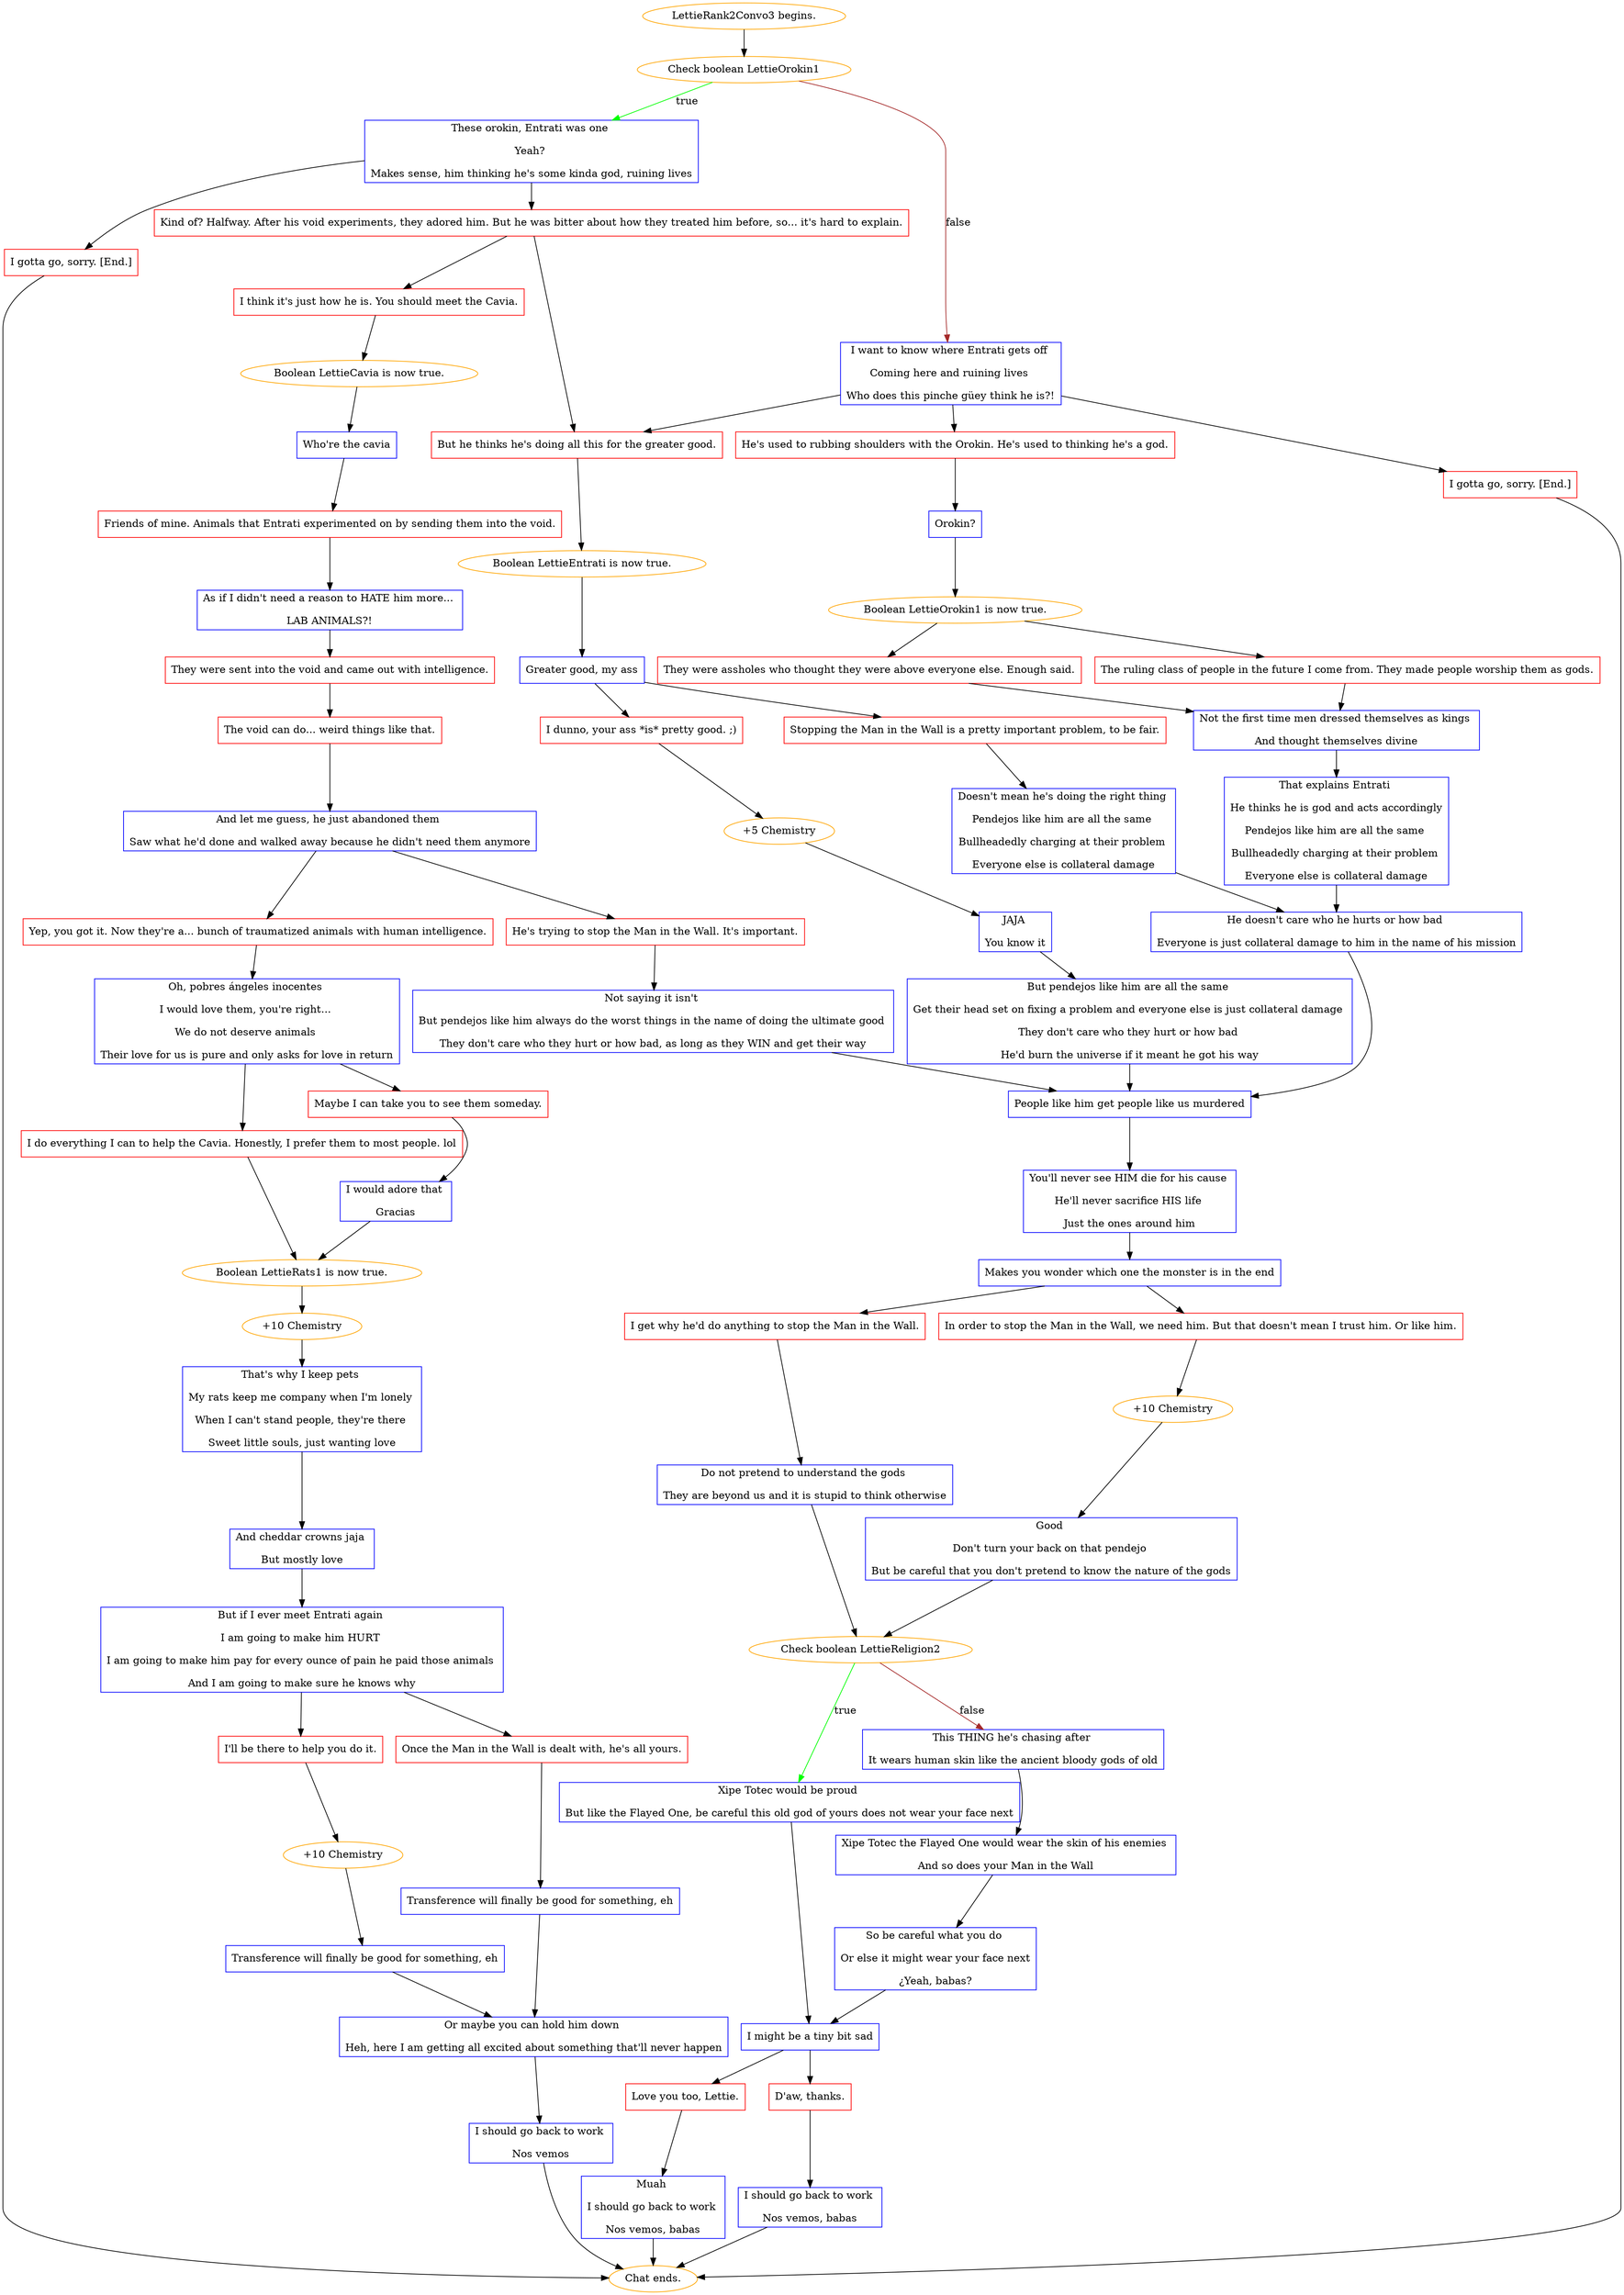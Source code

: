 digraph {
	"LettieRank2Convo3 begins." [color=orange];
		"LettieRank2Convo3 begins." -> 353;
	353 [label="Check boolean LettieOrokin1",color=orange];
		353 -> 354 [label=true,color=green];
		353 -> 355 [label=false,color=brown];
	354 [label="These orokin, Entrati was one 
Yeah? 
Makes sense, him thinking he's some kinda god, ruining lives",shape=box,color=blue];
		354 -> 356;
		354 -> 357;
	355 [label="I want to know where Entrati gets off 
Coming here and ruining lives 
Who does this pinche güey think he is?!",shape=box,color=blue];
		355 -> 360;
		355 -> 361;
		355 -> 362;
	356 [label="Kind of? Halfway. After his void experiments, they adored him. But he was bitter about how they treated him before, so... it's hard to explain.",shape=box,color=red];
		356 -> 359;
		356 -> 360;
	357 [label="I gotta go, sorry. [End.]",shape=box,color=red];
		357 -> "Chat ends.";
	360 [label="But he thinks he's doing all this for the greater good.",shape=box,color=red];
		360 -> "/EE/Types/Engine/SetBooleanDialogueNode:LettieEntrati:369";
	361 [label="He's used to rubbing shoulders with the Orokin. He's used to thinking he's a god.",shape=box,color=red];
		361 -> 364;
	362 [label="I gotta go, sorry. [End.]",shape=box,color=red];
		362 -> "Chat ends.";
	359 [label="I think it's just how he is. You should meet the Cavia.",shape=box,color=red];
		359 -> "/EE/Types/Engine/SetBooleanDialogueNode:LettieCavia:368";
	"Chat ends." [color=orange];
	"/EE/Types/Engine/SetBooleanDialogueNode:LettieEntrati:369" [label="Boolean LettieEntrati is now true.",color=orange];
		"/EE/Types/Engine/SetBooleanDialogueNode:LettieEntrati:369" -> 369;
	364 [label="Orokin?",shape=box,color=blue];
		364 -> "/EE/Types/Engine/SetBooleanDialogueNode:LettieOrokin1:373:374";
	"/EE/Types/Engine/SetBooleanDialogueNode:LettieCavia:368" [label="Boolean LettieCavia is now true.",color=orange];
		"/EE/Types/Engine/SetBooleanDialogueNode:LettieCavia:368" -> 368;
	369 [label="Greater good, my ass",shape=box,color=blue];
		369 -> 371;
		369 -> 372;
	"/EE/Types/Engine/SetBooleanDialogueNode:LettieOrokin1:373:374" [label="Boolean LettieOrokin1 is now true.",color=orange];
		"/EE/Types/Engine/SetBooleanDialogueNode:LettieOrokin1:373:374" -> 373;
		"/EE/Types/Engine/SetBooleanDialogueNode:LettieOrokin1:373:374" -> 374;
	368 [label="Who're the cavia",shape=box,color=blue];
		368 -> 370;
	371 [label="I dunno, your ass *is* pretty good. ;)",shape=box,color=red];
		371 -> 375;
	372 [label="Stopping the Man in the Wall is a pretty important problem, to be fair.",shape=box,color=red];
		372 -> 377;
	373 [label="The ruling class of people in the future I come from. They made people worship them as gods.",shape=box,color=red];
		373 -> 378;
	374 [label="They were assholes who thought they were above everyone else. Enough said.",shape=box,color=red];
		374 -> 378;
	370 [label="Friends of mine. Animals that Entrati experimented on by sending them into the void.",shape=box,color=red];
		370 -> 376;
	375 [label="+5 Chemistry",color=orange];
		375 -> 380;
	377 [label="Doesn't mean he's doing the right thing 
Pendejos like him are all the same 
Bullheadedly charging at their problem 
Everyone else is collateral damage",shape=box,color=blue];
		377 -> 385;
	378 [label="Not the first time men dressed themselves as kings 
And thought themselves divine",shape=box,color=blue];
		378 -> 382;
	376 [label="As if I didn't need a reason to HATE him more... 
LAB ANIMALS?!",shape=box,color=blue];
		376 -> 379;
	380 [label="JAJA 
You know it",shape=box,color=blue];
		380 -> 381;
	385 [label="He doesn't care who he hurts or how bad 
Everyone is just collateral damage to him in the name of his mission",shape=box,color=blue];
		385 -> 390;
	382 [label="That explains Entrati 
He thinks he is god and acts accordingly
Pendejos like him are all the same 
Bullheadedly charging at their problem 
Everyone else is collateral damage",shape=box,color=blue];
		382 -> 385;
	379 [label="They were sent into the void and came out with intelligence.",shape=box,color=red];
		379 -> 383;
	381 [label="But pendejos like him are all the same 
Get their head set on fixing a problem and everyone else is just collateral damage 
They don't care who they hurt or how bad 
He'd burn the universe if it meant he got his way",shape=box,color=blue];
		381 -> 390;
	390 [label="People like him get people like us murdered",shape=box,color=blue];
		390 -> 394;
	383 [label="The void can do... weird things like that.",shape=box,color=red];
		383 -> 384;
	394 [label="You'll never see HIM die for his cause 
He'll never sacrifice HIS life 
Just the ones around him",shape=box,color=blue];
		394 -> 396;
	384 [label="And let me guess, he just abandoned them 
Saw what he'd done and walked away because he didn't need them anymore",shape=box,color=blue];
		384 -> 386;
		384 -> 387;
	396 [label="Makes you wonder which one the monster is in the end",shape=box,color=blue];
		396 -> 397;
		396 -> 398;
	386 [label="Yep, you got it. Now they're a... bunch of traumatized animals with human intelligence.",shape=box,color=red];
		386 -> 388;
	387 [label="He's trying to stop the Man in the Wall. It's important.",shape=box,color=red];
		387 -> 389;
	397 [label="I get why he'd do anything to stop the Man in the Wall.",shape=box,color=red];
		397 -> 402;
	398 [label="In order to stop the Man in the Wall, we need him. But that doesn't mean I trust him. Or like him.",shape=box,color=red];
		398 -> 401;
	388 [label="Oh, pobres ángeles inocentes 
I would love them, you're right... 
We do not deserve animals 
Their love for us is pure and only asks for love in return",shape=box,color=blue];
		388 -> 391;
		388 -> 392;
	389 [label="Not saying it isn't 
But pendejos like him always do the worst things in the name of doing the ultimate good 
They don't care who they hurt or how bad, as long as they WIN and get their way",shape=box,color=blue];
		389 -> 390;
	402 [label="Do not pretend to understand the gods 
They are beyond us and it is stupid to think otherwise",shape=box,color=blue];
		402 -> 404;
	401 [label="+10 Chemistry",color=orange];
		401 -> 403;
	391 [label="I do everything I can to help the Cavia. Honestly, I prefer them to most people. lol",shape=box,color=red];
		391 -> "/EE/Types/Engine/SetBooleanDialogueNode:LettieRats1:395";
	392 [label="Maybe I can take you to see them someday.",shape=box,color=red];
		392 -> 393;
	404 [label="Check boolean LettieReligion2",color=orange];
		404 -> 409 [label=true,color=green];
		404 -> 410 [label=false,color=brown];
	403 [label="Good 
Don't turn your back on that pendejo 
But be careful that you don't pretend to know the nature of the gods",shape=box,color=blue];
		403 -> 404;
	"/EE/Types/Engine/SetBooleanDialogueNode:LettieRats1:395" [label="Boolean LettieRats1 is now true.",color=orange];
		"/EE/Types/Engine/SetBooleanDialogueNode:LettieRats1:395" -> 395;
	393 [label="I would adore that 
Gracias",shape=box,color=blue];
		393 -> "/EE/Types/Engine/SetBooleanDialogueNode:LettieRats1:395";
	409 [label="Xipe Totec would be proud 
But like the Flayed One, be careful this old god of yours does not wear your face next",shape=box,color=blue];
		409 -> 419;
	410 [label="This THING he's chasing after 
It wears human skin like the ancient bloody gods of old",shape=box,color=blue];
		410 -> 411;
	395 [label="+10 Chemistry",color=orange];
		395 -> 400;
	419 [label="I might be a tiny bit sad",shape=box,color=blue];
		419 -> 420;
		419 -> 421;
	411 [label="Xipe Totec the Flayed One would wear the skin of his enemies 
And so does your Man in the Wall",shape=box,color=blue];
		411 -> 414;
	400 [label="That's why I keep pets 
My rats keep me company when I'm lonely 
When I can't stand people, they're there 
Sweet little souls, just wanting love",shape=box,color=blue];
		400 -> 405;
	420 [label="D'aw, thanks.",shape=box,color=red];
		420 -> 422;
	421 [label="Love you too, Lettie.",shape=box,color=red];
		421 -> 423;
	414 [label="So be careful what you do 
Or else it might wear your face next
¿Yeah, babas?",shape=box,color=blue];
		414 -> 419;
	405 [label="And cheddar crowns jaja 
But mostly love",shape=box,color=blue];
		405 -> 406;
	422 [label="I should go back to work 
Nos vemos, babas",shape=box,color=blue];
		422 -> "Chat ends.";
	423 [label="Muah 
I should go back to work 
Nos vemos, babas",shape=box,color=blue];
		423 -> "Chat ends.";
	406 [label="But if I ever meet Entrati again 
I am going to make him HURT 
I am going to make him pay for every ounce of pain he paid those animals 
And I am going to make sure he knows why",shape=box,color=blue];
		406 -> 407;
		406 -> 408;
	407 [label="I'll be there to help you do it.",shape=box,color=red];
		407 -> 412;
	408 [label="Once the Man in the Wall is dealt with, he's all yours.",shape=box,color=red];
		408 -> 761;
	412 [label="+10 Chemistry",color=orange];
		412 -> 2439;
	761 [label="Transference will finally be good for something, eh",shape=box,color=blue];
		761 -> 413;
	2439 [label="Transference will finally be good for something, eh",shape=box,color=blue];
		2439 -> 413;
	413 [label="Or maybe you can hold him down 
Heh, here I am getting all excited about something that'll never happen",shape=box,color=blue];
		413 -> 416;
	416 [label="I should go back to work 
Nos vemos",shape=box,color=blue];
		416 -> "Chat ends.";
}